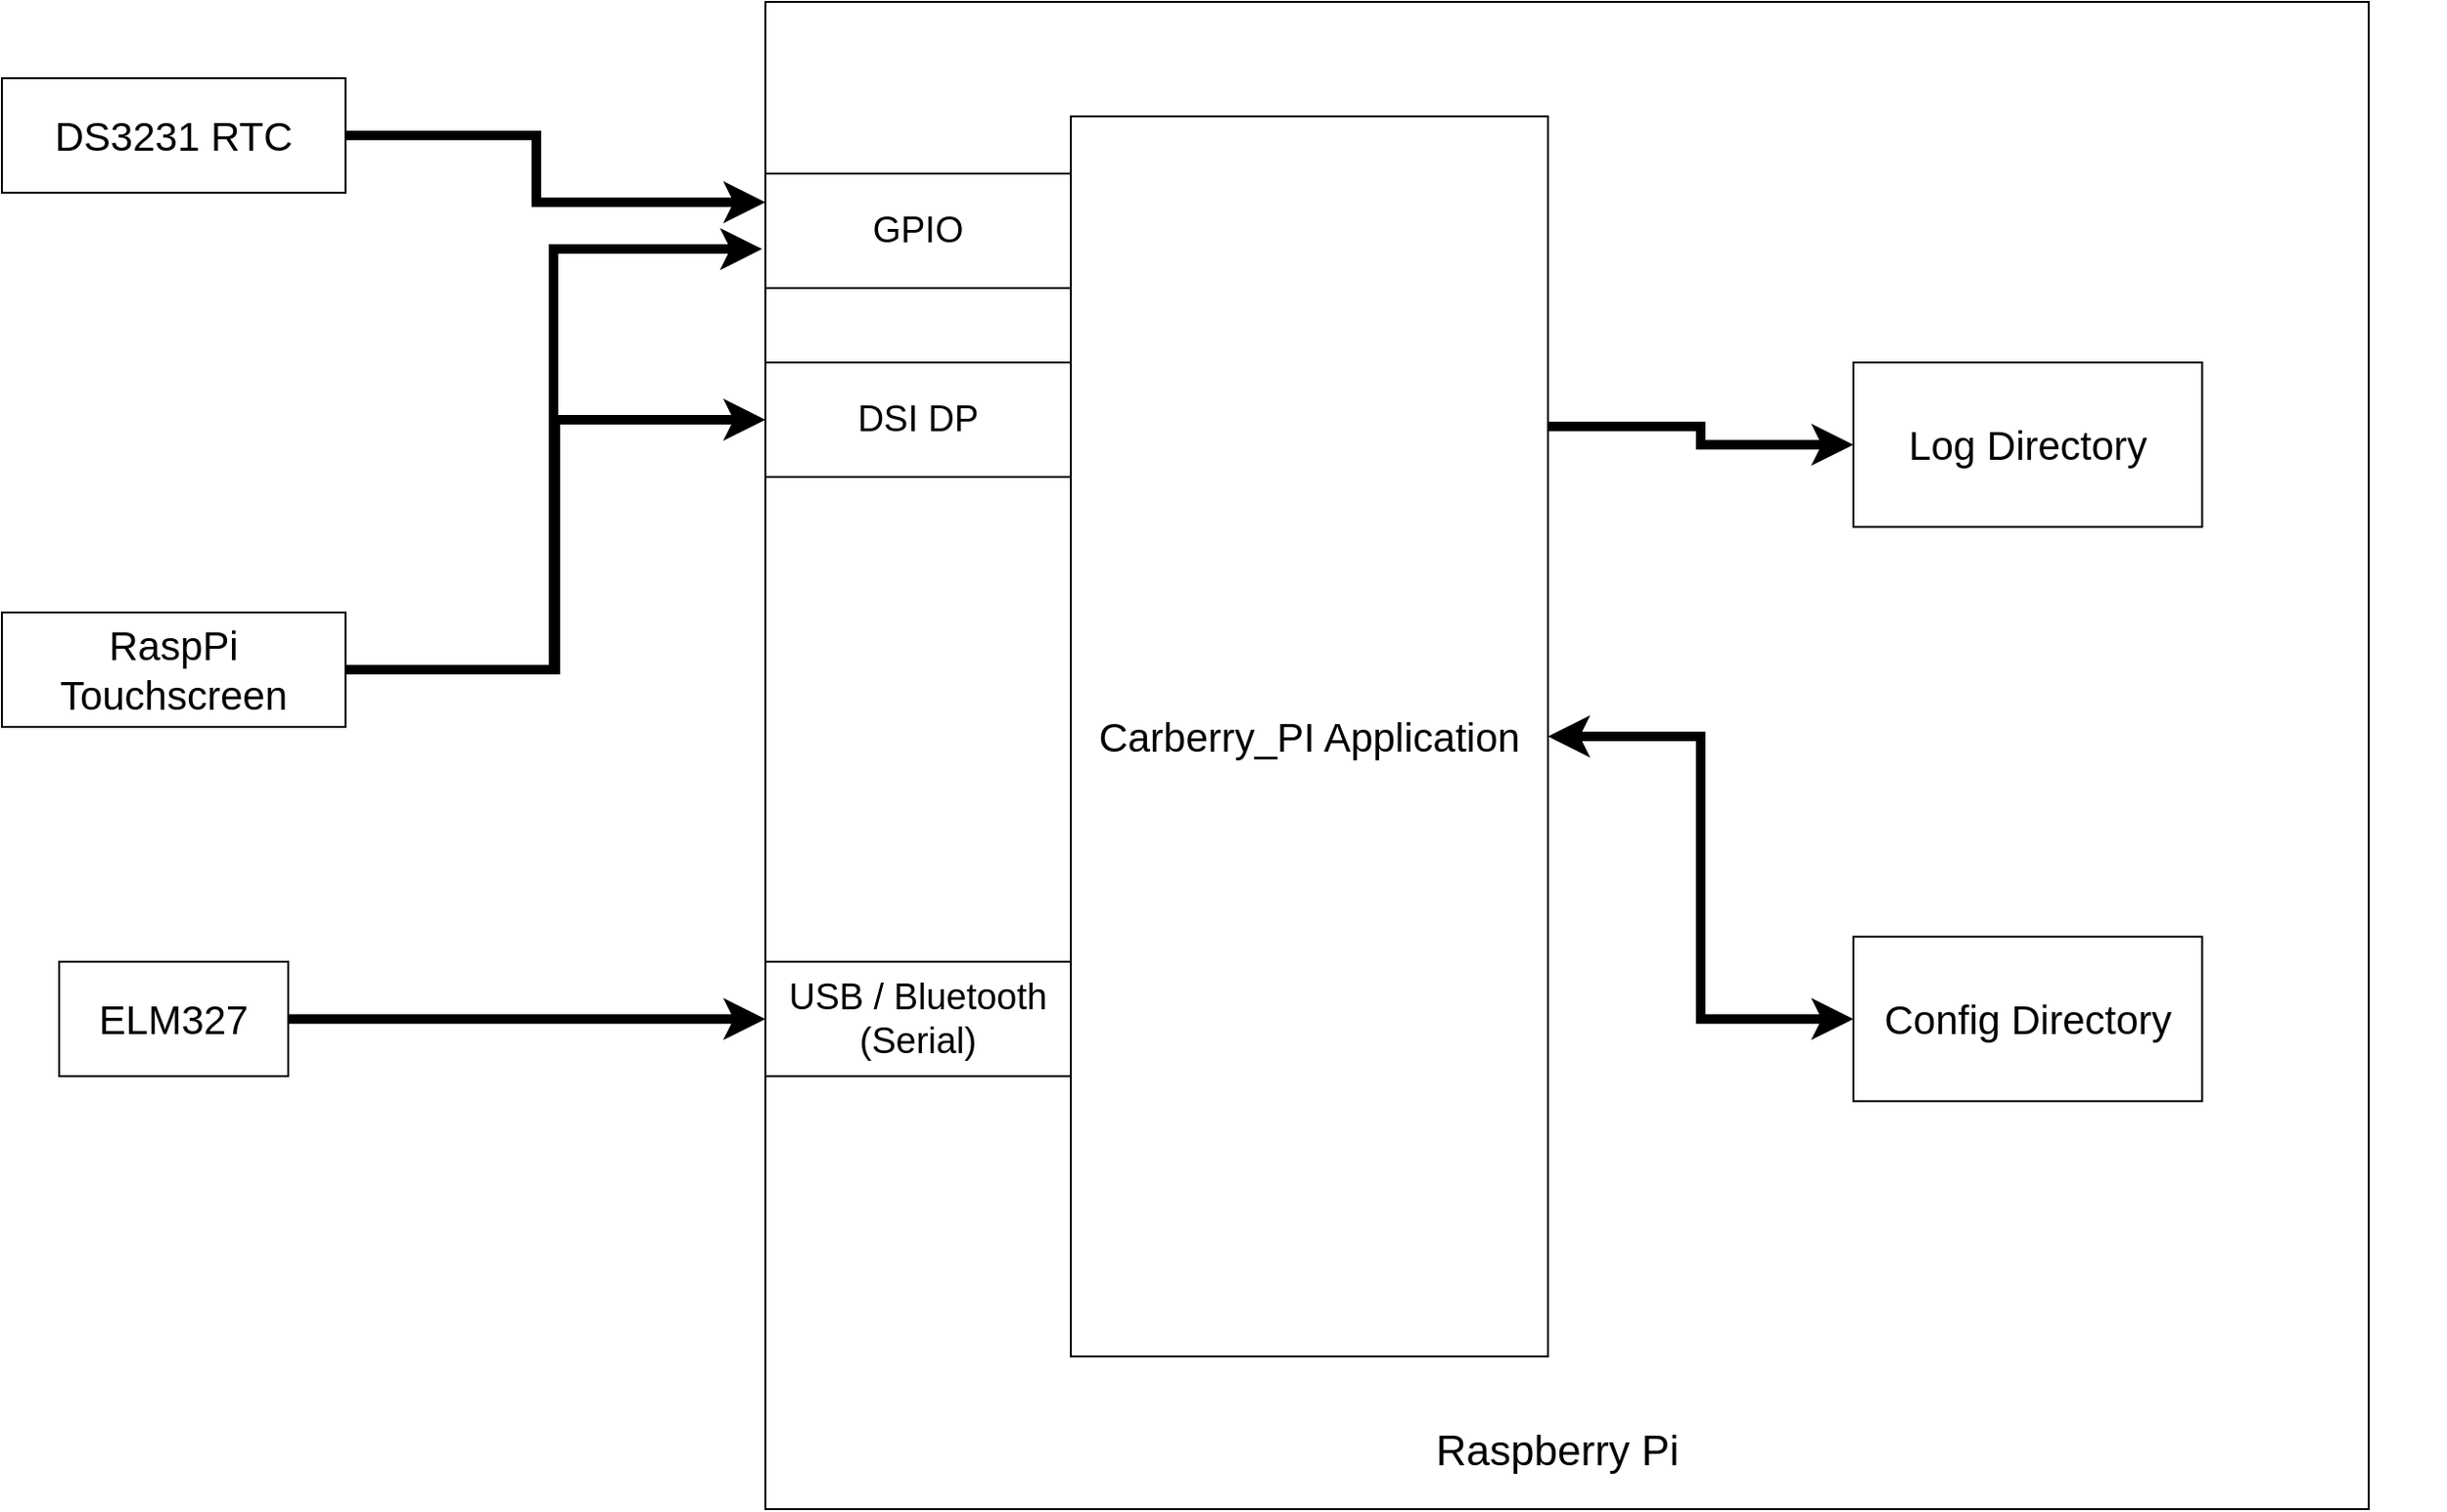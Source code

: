 <mxfile version="12.7.1" type="device"><diagram id="GouA7ICnXvO0ElxjCujt" name="Page-1"><mxGraphModel dx="3265" dy="1294" grid="1" gridSize="10" guides="1" tooltips="1" connect="1" arrows="1" fold="1" page="1" pageScale="1" pageWidth="850" pageHeight="1100" math="0" shadow="0"><root><mxCell id="0"/><mxCell id="1" parent="0"/><mxCell id="xm6SK0yDHdExaMjy3JmC-22" style="edgeStyle=elbowEdgeStyle;rounded=0;orthogonalLoop=1;jettySize=auto;html=1;exitX=1;exitY=0.5;exitDx=0;exitDy=0;entryX=0;entryY=0.5;entryDx=0;entryDy=0;startArrow=none;startFill=0;strokeWidth=5;" edge="1" parent="1" source="xm6SK0yDHdExaMjy3JmC-1" target="xm6SK0yDHdExaMjy3JmC-15"><mxGeometry relative="1" as="geometry"/></mxCell><mxCell id="xm6SK0yDHdExaMjy3JmC-1" value="&lt;font style=&quot;font-size: 21px&quot;&gt;ELM327&lt;/font&gt;" style="rounded=0;whiteSpace=wrap;html=1;" vertex="1" parent="1"><mxGeometry x="-740" y="633.09" width="120" height="60" as="geometry"/></mxCell><mxCell id="xm6SK0yDHdExaMjy3JmC-4" value="" style="group" vertex="1" connectable="0" parent="1"><mxGeometry x="-370" y="130" width="880" height="790" as="geometry"/></mxCell><mxCell id="xm6SK0yDHdExaMjy3JmC-2" value="" style="rounded=0;whiteSpace=wrap;html=1;" vertex="1" parent="xm6SK0yDHdExaMjy3JmC-4"><mxGeometry width="840" height="790" as="geometry"/></mxCell><mxCell id="xm6SK0yDHdExaMjy3JmC-3" value="&lt;font style=&quot;font-size: 22px&quot;&gt;Raspberry Pi&lt;/font&gt;" style="text;html=1;strokeColor=none;fillColor=none;align=center;verticalAlign=middle;whiteSpace=wrap;rounded=0;" vertex="1" parent="xm6SK0yDHdExaMjy3JmC-4"><mxGeometry x="233.919" y="744.423" width="362.162" height="30.385" as="geometry"/></mxCell><mxCell id="xm6SK0yDHdExaMjy3JmC-14" style="edgeStyle=elbowEdgeStyle;rounded=0;orthogonalLoop=1;jettySize=auto;html=1;exitX=1;exitY=0.25;exitDx=0;exitDy=0;entryX=0;entryY=0.5;entryDx=0;entryDy=0;startArrow=none;startFill=0;strokeWidth=5;" edge="1" parent="xm6SK0yDHdExaMjy3JmC-4" source="xm6SK0yDHdExaMjy3JmC-6" target="xm6SK0yDHdExaMjy3JmC-5"><mxGeometry relative="1" as="geometry"/></mxCell><mxCell id="xm6SK0yDHdExaMjy3JmC-6" value="&lt;span style=&quot;font-size: 21px&quot;&gt;Carberry_PI Application&lt;/span&gt;" style="rounded=0;whiteSpace=wrap;html=1;" vertex="1" parent="xm6SK0yDHdExaMjy3JmC-4"><mxGeometry x="160" y="60" width="250" height="650" as="geometry"/></mxCell><mxCell id="xm6SK0yDHdExaMjy3JmC-5" value="&lt;span style=&quot;font-size: 21px&quot;&gt;Log Directory&lt;/span&gt;" style="rounded=0;whiteSpace=wrap;html=1;" vertex="1" parent="xm6SK0yDHdExaMjy3JmC-4"><mxGeometry x="570.004" y="189" width="182.727" height="86.182" as="geometry"/></mxCell><mxCell id="xm6SK0yDHdExaMjy3JmC-11" style="edgeStyle=elbowEdgeStyle;rounded=0;orthogonalLoop=1;jettySize=auto;html=1;exitX=0;exitY=0.5;exitDx=0;exitDy=0;entryX=1;entryY=0.5;entryDx=0;entryDy=0;startArrow=classic;startFill=1;strokeWidth=5;" edge="1" parent="xm6SK0yDHdExaMjy3JmC-4" source="xm6SK0yDHdExaMjy3JmC-7" target="xm6SK0yDHdExaMjy3JmC-6"><mxGeometry relative="1" as="geometry"/></mxCell><mxCell id="xm6SK0yDHdExaMjy3JmC-7" value="&lt;span style=&quot;font-size: 21px&quot;&gt;Config Directory&lt;/span&gt;" style="rounded=0;whiteSpace=wrap;html=1;" vertex="1" parent="xm6SK0yDHdExaMjy3JmC-4"><mxGeometry x="570.004" y="490" width="182.727" height="86.182" as="geometry"/></mxCell><mxCell id="xm6SK0yDHdExaMjy3JmC-15" value="&lt;font style=&quot;font-size: 19px&quot;&gt;USB / Bluetooth (Serial)&lt;/font&gt;" style="rounded=0;whiteSpace=wrap;html=1;" vertex="1" parent="xm6SK0yDHdExaMjy3JmC-4"><mxGeometry y="503.09" width="160" height="60" as="geometry"/></mxCell><mxCell id="xm6SK0yDHdExaMjy3JmC-19" value="&lt;font style=&quot;font-size: 19px&quot;&gt;GPIO&lt;/font&gt;" style="rounded=0;whiteSpace=wrap;html=1;" vertex="1" parent="xm6SK0yDHdExaMjy3JmC-4"><mxGeometry y="90.0" width="160" height="60" as="geometry"/></mxCell><mxCell id="xm6SK0yDHdExaMjy3JmC-20" value="&lt;font style=&quot;font-size: 19px&quot;&gt;DSI DP&lt;/font&gt;" style="rounded=0;whiteSpace=wrap;html=1;" vertex="1" parent="xm6SK0yDHdExaMjy3JmC-4"><mxGeometry y="189.0" width="160" height="60" as="geometry"/></mxCell><mxCell id="xm6SK0yDHdExaMjy3JmC-17" style="edgeStyle=elbowEdgeStyle;rounded=0;orthogonalLoop=1;jettySize=auto;html=1;exitX=1;exitY=0.5;exitDx=0;exitDy=0;entryX=-0.002;entryY=0.164;entryDx=0;entryDy=0;entryPerimeter=0;startArrow=none;startFill=0;strokeWidth=5;" edge="1" parent="1" source="xm6SK0yDHdExaMjy3JmC-16" target="xm6SK0yDHdExaMjy3JmC-2"><mxGeometry relative="1" as="geometry"/></mxCell><mxCell id="xm6SK0yDHdExaMjy3JmC-21" style="edgeStyle=elbowEdgeStyle;rounded=0;orthogonalLoop=1;jettySize=auto;html=1;exitX=1;exitY=0.5;exitDx=0;exitDy=0;startArrow=none;startFill=0;strokeWidth=5;" edge="1" parent="1" source="xm6SK0yDHdExaMjy3JmC-16" target="xm6SK0yDHdExaMjy3JmC-20"><mxGeometry relative="1" as="geometry"/></mxCell><mxCell id="xm6SK0yDHdExaMjy3JmC-16" value="&lt;span style=&quot;font-size: 21px&quot;&gt;RaspPi Touchscreen&lt;/span&gt;" style="rounded=0;whiteSpace=wrap;html=1;" vertex="1" parent="1"><mxGeometry x="-770" y="450" width="180" height="60" as="geometry"/></mxCell><mxCell id="xm6SK0yDHdExaMjy3JmC-25" style="edgeStyle=elbowEdgeStyle;rounded=0;orthogonalLoop=1;jettySize=auto;html=1;exitX=1;exitY=0.5;exitDx=0;exitDy=0;startArrow=none;startFill=0;strokeWidth=5;entryX=0;entryY=0.25;entryDx=0;entryDy=0;" edge="1" parent="1" source="xm6SK0yDHdExaMjy3JmC-24" target="xm6SK0yDHdExaMjy3JmC-19"><mxGeometry relative="1" as="geometry"><mxPoint x="-440" y="220" as="targetPoint"/><Array as="points"><mxPoint x="-490" y="220"/></Array></mxGeometry></mxCell><mxCell id="xm6SK0yDHdExaMjy3JmC-24" value="&lt;span style=&quot;font-size: 21px&quot;&gt;DS3231 RTC&lt;/span&gt;" style="rounded=0;whiteSpace=wrap;html=1;" vertex="1" parent="1"><mxGeometry x="-770" y="170" width="180" height="60" as="geometry"/></mxCell></root></mxGraphModel></diagram></mxfile>